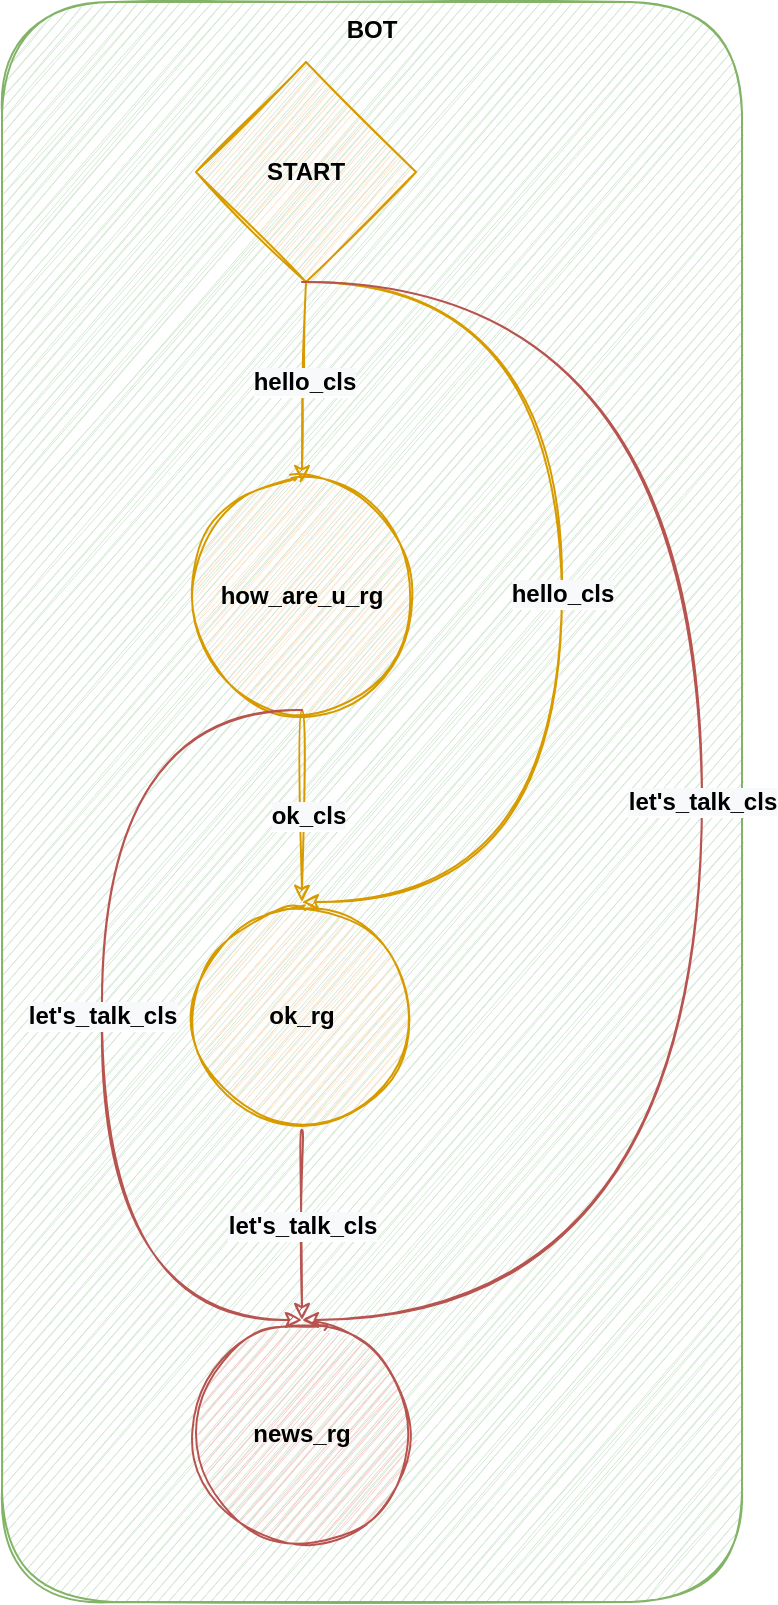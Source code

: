 <mxfile scale="20" border="0"><diagram id="rbImLL0oNeTYmnzgyJK0" name="Page-1"><mxGraphModel dx="563" dy="1654" grid="1" gridSize="10" guides="1" tooltips="1" connect="1" arrows="1" fold="1" page="1" pageScale="1" pageWidth="413" pageHeight="583" math="0" shadow="0"><root><mxCell id="0"/><mxCell id="1" parent="0"/><mxCell id="82" value="&lt;b&gt;BOT&lt;/b&gt;" style="rounded=1;whiteSpace=wrap;html=1;sketch=1;fontStyle=0;fillColor=#d5e8d4;strokeColor=#82b366;verticalAlign=top;" parent="1" vertex="1"><mxGeometry x="880" y="-880" width="370" height="800" as="geometry"/></mxCell><mxCell id="83" value="&lt;b style=&quot;color: rgb(0, 0, 0); font-family: helvetica; font-size: 12px; font-style: normal; letter-spacing: normal; text-align: center; text-indent: 0px; text-transform: none; word-spacing: 0px; background-color: rgb(248, 249, 250);&quot;&gt;hello_cls&lt;/b&gt;" style="edgeStyle=orthogonalEdgeStyle;curved=1;html=1;exitX=0.5;exitY=1;exitDx=0;exitDy=0;entryX=0.5;entryY=0;entryDx=0;entryDy=0;sketch=1;fillColor=#ffe6cc;strokeColor=#d79b00;" parent="1" source="90" target="86" edge="1"><mxGeometry relative="1" as="geometry"><mxPoint x="1032.0" y="-737" as="sourcePoint"/></mxGeometry></mxCell><mxCell id="84" style="edgeStyle=orthogonalEdgeStyle;curved=1;html=1;exitX=0.5;exitY=1;exitDx=0;exitDy=0;entryX=0.5;entryY=0;entryDx=0;entryDy=0;sketch=1;fillColor=#ffe6cc;strokeColor=#d79b00;" parent="1" source="86" target="87" edge="1"><mxGeometry relative="1" as="geometry"/></mxCell><mxCell id="85" value="&lt;b style=&quot;font-size: 12px ; background-color: rgb(248 , 249 , 250)&quot;&gt;ok_cls&lt;/b&gt;" style="edgeLabel;html=1;align=center;verticalAlign=middle;resizable=0;points=[];" parent="84" vertex="1" connectable="0"><mxGeometry x="0.096" y="3" relative="1" as="geometry"><mxPoint as="offset"/></mxGeometry></mxCell><mxCell id="86" value="&lt;b&gt;how_are_u_rg&lt;/b&gt;" style="ellipse;whiteSpace=wrap;html=1;aspect=fixed;fillColor=#ffe6cc;strokeColor=#d79b00;sketch=1;" parent="1" vertex="1"><mxGeometry x="973" y="-640" width="114" height="114" as="geometry"/></mxCell><mxCell id="87" value="&lt;b&gt;ok_rg&lt;/b&gt;" style="ellipse;whiteSpace=wrap;html=1;aspect=fixed;fillColor=#ffe6cc;strokeColor=#d79b00;sketch=1;" parent="1" vertex="1"><mxGeometry x="973" y="-430" width="114" height="114" as="geometry"/></mxCell><mxCell id="88" value="&lt;b style=&quot;color: rgb(0, 0, 0); font-family: helvetica; font-size: 12px; font-style: normal; letter-spacing: normal; text-align: center; text-indent: 0px; text-transform: none; word-spacing: 0px; background-color: rgb(248, 249, 250);&quot;&gt;let's_talk_cls&lt;/b&gt;" style="edgeStyle=orthogonalEdgeStyle;curved=1;html=1;exitX=0.5;exitY=1;exitDx=0;exitDy=0;entryX=0.5;entryY=0;entryDx=0;entryDy=0;sketch=1;fillColor=#f8cecc;strokeColor=#b85450;" parent="1" source="87" target="89" edge="1"><mxGeometry relative="1" as="geometry"><mxPoint x="1018" y="-140" as="sourcePoint"/></mxGeometry></mxCell><mxCell id="89" value="&lt;b&gt;news_rg&lt;/b&gt;" style="ellipse;whiteSpace=wrap;html=1;aspect=fixed;fillColor=#f8cecc;strokeColor=#b85450;sketch=1;" parent="1" vertex="1"><mxGeometry x="973" y="-221" width="114" height="114" as="geometry"/></mxCell><mxCell id="90" value="&lt;b&gt;START&lt;/b&gt;" style="rhombus;whiteSpace=wrap;html=1;sketch=1;fillColor=#ffe6cc;strokeColor=#d79b00;" parent="1" vertex="1"><mxGeometry x="977" y="-850" width="110" height="110" as="geometry"/></mxCell><mxCell id="91" value="&lt;b style=&quot;color: rgb(0, 0, 0); font-family: helvetica; font-size: 12px; font-style: normal; letter-spacing: normal; text-align: center; text-indent: 0px; text-transform: none; word-spacing: 0px; background-color: rgb(248, 249, 250);&quot;&gt;hello_cls&lt;/b&gt;" style="edgeStyle=orthogonalEdgeStyle;curved=1;html=1;exitX=0.5;exitY=1;exitDx=0;exitDy=0;sketch=1;fillColor=#ffe6cc;strokeColor=#d79b00;entryX=0.5;entryY=0;entryDx=0;entryDy=0;" parent="1" source="90" target="87" edge="1"><mxGeometry relative="1" as="geometry"><mxPoint x="1032" y="-740" as="sourcePoint"/><mxPoint x="1230" y="-410" as="targetPoint"/><Array as="points"><mxPoint x="1160" y="-740"/><mxPoint x="1160" y="-430"/></Array></mxGeometry></mxCell><mxCell id="93" value="&lt;b style=&quot;color: rgb(0, 0, 0); font-family: helvetica; font-size: 12px; font-style: normal; letter-spacing: normal; text-align: center; text-indent: 0px; text-transform: none; word-spacing: 0px; background-color: rgb(248, 249, 250);&quot;&gt;let's_talk_cls&lt;/b&gt;" style="edgeStyle=orthogonalEdgeStyle;curved=1;html=1;entryX=0.5;entryY=0;entryDx=0;entryDy=0;sketch=1;fillColor=#f8cecc;strokeColor=#b85450;" parent="1" target="89" edge="1"><mxGeometry relative="1" as="geometry"><mxPoint x="1030" y="-740" as="sourcePoint"/><mxPoint x="1030" y="-221" as="targetPoint"/><Array as="points"><mxPoint x="1230" y="-740"/><mxPoint x="1230" y="-221"/></Array></mxGeometry></mxCell><mxCell id="95" value="&lt;b style=&quot;color: rgb(0, 0, 0); font-family: helvetica; font-size: 12px; font-style: normal; letter-spacing: normal; text-align: center; text-indent: 0px; text-transform: none; word-spacing: 0px; background-color: rgb(248, 249, 250);&quot;&gt;let's_talk_cls&lt;/b&gt;" style="edgeStyle=orthogonalEdgeStyle;curved=1;html=1;entryX=0.5;entryY=0;entryDx=0;entryDy=0;sketch=1;fillColor=#f8cecc;strokeColor=#b85450;exitX=0.5;exitY=1;exitDx=0;exitDy=0;" parent="1" source="86" target="89" edge="1"><mxGeometry relative="1" as="geometry"><mxPoint x="1030" y="-520" as="sourcePoint"/><mxPoint x="1030" y="-221" as="targetPoint"/><Array as="points"><mxPoint x="930" y="-526"/><mxPoint x="930" y="-221"/></Array></mxGeometry></mxCell></root></mxGraphModel></diagram></mxfile>